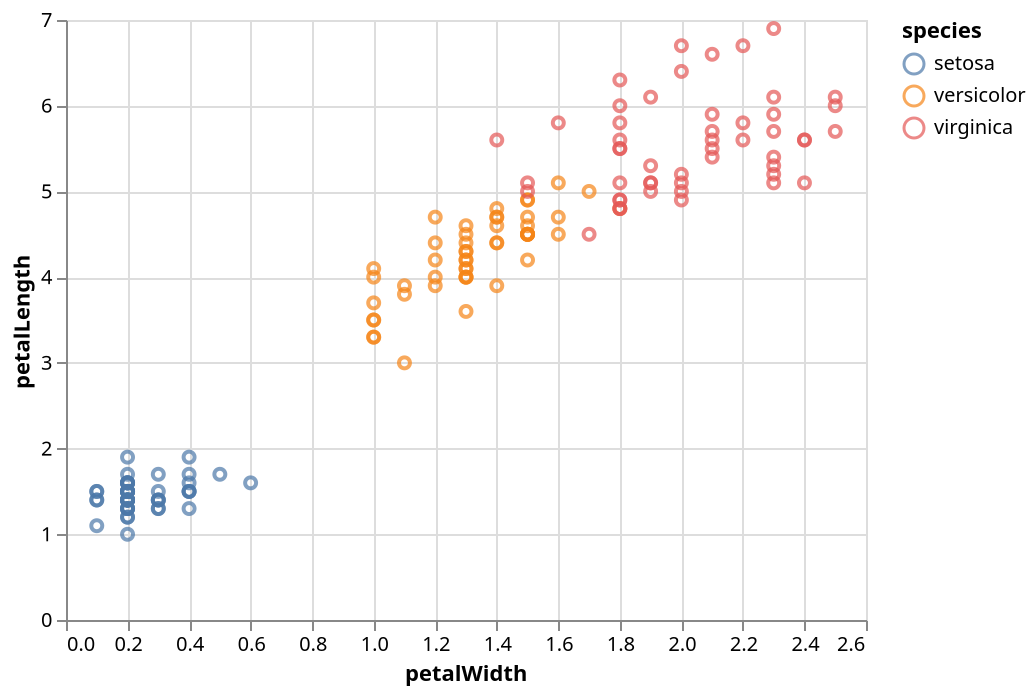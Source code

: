 {"encoding": {"y": {"title": "petalLength", "field": "properties.petalLength", "type": "quantitative"}, "x": {"title": "petalWidth", "field": "properties.petalWidth", "type": "quantitative"}, "color": {"title": "species", "field": "properties.species", "type": "nominal"}}, "$schema": "https://vega.github.io/schema/vega-lite/v2.4.1.json", "data": {"values": {"features": [{"properties": {"petalLength": 1.4, "sepalLength": 5.1, "species": "setosa", "petalWidth": 0.2, "sepalWidth": 3.5}, "geometry": {"coordinates": [125.6, 10.1], "type": "Point"}, "type": "Feature"}, {"properties": {"petalLength": 1.4, "sepalLength": 4.9, "species": "setosa", "petalWidth": 0.2, "sepalWidth": 3.0}, "geometry": {"coordinates": [125.6, 10.1], "type": "Point"}, "type": "Feature"}, {"properties": {"petalLength": 1.3, "sepalLength": 4.7, "species": "setosa", "petalWidth": 0.2, "sepalWidth": 3.2}, "geometry": {"coordinates": [125.6, 10.1], "type": "Point"}, "type": "Feature"}, {"properties": {"petalLength": 1.5, "sepalLength": 4.6, "species": "setosa", "petalWidth": 0.2, "sepalWidth": 3.1}, "geometry": {"coordinates": [125.6, 10.1], "type": "Point"}, "type": "Feature"}, {"properties": {"petalLength": 1.4, "sepalLength": 5.0, "species": "setosa", "petalWidth": 0.2, "sepalWidth": 3.6}, "geometry": {"coordinates": [125.6, 10.1], "type": "Point"}, "type": "Feature"}, {"properties": {"petalLength": 1.7000000000000002, "sepalLength": 5.4, "species": "setosa", "petalWidth": 0.4, "sepalWidth": 3.9}, "geometry": {"coordinates": [125.6, 10.1], "type": "Point"}, "type": "Feature"}, {"properties": {"petalLength": 1.4, "sepalLength": 4.6, "species": "setosa", "petalWidth": 0.30000000000000004, "sepalWidth": 3.4}, "geometry": {"coordinates": [125.6, 10.1], "type": "Point"}, "type": "Feature"}, {"properties": {"petalLength": 1.5, "sepalLength": 5.0, "species": "setosa", "petalWidth": 0.2, "sepalWidth": 3.4}, "geometry": {"coordinates": [125.6, 10.1], "type": "Point"}, "type": "Feature"}, {"properties": {"petalLength": 1.4, "sepalLength": 4.4, "species": "setosa", "petalWidth": 0.2, "sepalWidth": 2.9}, "geometry": {"coordinates": [125.6, 10.1], "type": "Point"}, "type": "Feature"}, {"properties": {"petalLength": 1.5, "sepalLength": 4.9, "species": "setosa", "petalWidth": 0.1, "sepalWidth": 3.1}, "geometry": {"coordinates": [125.6, 10.1], "type": "Point"}, "type": "Feature"}, {"properties": {"petalLength": 1.5, "sepalLength": 5.4, "species": "setosa", "petalWidth": 0.2, "sepalWidth": 3.7}, "geometry": {"coordinates": [125.6, 10.1], "type": "Point"}, "type": "Feature"}, {"properties": {"petalLength": 1.6, "sepalLength": 4.8, "species": "setosa", "petalWidth": 0.2, "sepalWidth": 3.4}, "geometry": {"coordinates": [125.6, 10.1], "type": "Point"}, "type": "Feature"}, {"properties": {"petalLength": 1.4, "sepalLength": 4.8, "species": "setosa", "petalWidth": 0.1, "sepalWidth": 3.0}, "geometry": {"coordinates": [125.6, 10.1], "type": "Point"}, "type": "Feature"}, {"properties": {"petalLength": 1.1, "sepalLength": 4.3, "species": "setosa", "petalWidth": 0.1, "sepalWidth": 3.0}, "geometry": {"coordinates": [125.6, 10.1], "type": "Point"}, "type": "Feature"}, {"properties": {"petalLength": 1.2, "sepalLength": 5.8, "species": "setosa", "petalWidth": 0.2, "sepalWidth": 4.0}, "geometry": {"coordinates": [125.6, 10.1], "type": "Point"}, "type": "Feature"}, {"properties": {"petalLength": 1.5, "sepalLength": 5.7, "species": "setosa", "petalWidth": 0.4, "sepalWidth": 4.4}, "geometry": {"coordinates": [125.6, 10.1], "type": "Point"}, "type": "Feature"}, {"properties": {"petalLength": 1.3, "sepalLength": 5.4, "species": "setosa", "petalWidth": 0.4, "sepalWidth": 3.9}, "geometry": {"coordinates": [125.6, 10.1], "type": "Point"}, "type": "Feature"}, {"properties": {"petalLength": 1.4, "sepalLength": 5.1, "species": "setosa", "petalWidth": 0.30000000000000004, "sepalWidth": 3.5}, "geometry": {"coordinates": [125.6, 10.1], "type": "Point"}, "type": "Feature"}, {"properties": {"petalLength": 1.7000000000000002, "sepalLength": 5.7, "species": "setosa", "petalWidth": 0.30000000000000004, "sepalWidth": 3.8}, "geometry": {"coordinates": [125.6, 10.1], "type": "Point"}, "type": "Feature"}, {"properties": {"petalLength": 1.5, "sepalLength": 5.1, "species": "setosa", "petalWidth": 0.30000000000000004, "sepalWidth": 3.8}, "geometry": {"coordinates": [125.6, 10.1], "type": "Point"}, "type": "Feature"}, {"properties": {"petalLength": 1.7000000000000002, "sepalLength": 5.4, "species": "setosa", "petalWidth": 0.2, "sepalWidth": 3.4}, "geometry": {"coordinates": [125.6, 10.1], "type": "Point"}, "type": "Feature"}, {"properties": {"petalLength": 1.5, "sepalLength": 5.1, "species": "setosa", "petalWidth": 0.4, "sepalWidth": 3.7}, "geometry": {"coordinates": [125.6, 10.1], "type": "Point"}, "type": "Feature"}, {"properties": {"petalLength": 1.0, "sepalLength": 4.6, "species": "setosa", "petalWidth": 0.2, "sepalWidth": 3.6}, "geometry": {"coordinates": [125.6, 10.1], "type": "Point"}, "type": "Feature"}, {"properties": {"petalLength": 1.7000000000000002, "sepalLength": 5.1, "species": "setosa", "petalWidth": 0.5, "sepalWidth": 3.3}, "geometry": {"coordinates": [125.6, 10.1], "type": "Point"}, "type": "Feature"}, {"properties": {"petalLength": 1.9, "sepalLength": 4.8, "species": "setosa", "petalWidth": 0.2, "sepalWidth": 3.4}, "geometry": {"coordinates": [125.6, 10.1], "type": "Point"}, "type": "Feature"}, {"properties": {"petalLength": 1.6, "sepalLength": 5.0, "species": "setosa", "petalWidth": 0.2, "sepalWidth": 3.0}, "geometry": {"coordinates": [125.6, 10.1], "type": "Point"}, "type": "Feature"}, {"properties": {"petalLength": 1.6, "sepalLength": 5.0, "species": "setosa", "petalWidth": 0.4, "sepalWidth": 3.4}, "geometry": {"coordinates": [125.6, 10.1], "type": "Point"}, "type": "Feature"}, {"properties": {"petalLength": 1.5, "sepalLength": 5.2, "species": "setosa", "petalWidth": 0.2, "sepalWidth": 3.5}, "geometry": {"coordinates": [125.6, 10.1], "type": "Point"}, "type": "Feature"}, {"properties": {"petalLength": 1.4, "sepalLength": 5.2, "species": "setosa", "petalWidth": 0.2, "sepalWidth": 3.4}, "geometry": {"coordinates": [125.6, 10.1], "type": "Point"}, "type": "Feature"}, {"properties": {"petalLength": 1.6, "sepalLength": 4.7, "species": "setosa", "petalWidth": 0.2, "sepalWidth": 3.2}, "geometry": {"coordinates": [125.6, 10.1], "type": "Point"}, "type": "Feature"}, {"properties": {"petalLength": 1.6, "sepalLength": 4.8, "species": "setosa", "petalWidth": 0.2, "sepalWidth": 3.1}, "geometry": {"coordinates": [125.6, 10.1], "type": "Point"}, "type": "Feature"}, {"properties": {"petalLength": 1.5, "sepalLength": 5.4, "species": "setosa", "petalWidth": 0.4, "sepalWidth": 3.4}, "geometry": {"coordinates": [125.6, 10.1], "type": "Point"}, "type": "Feature"}, {"properties": {"petalLength": 1.5, "sepalLength": 5.2, "species": "setosa", "petalWidth": 0.1, "sepalWidth": 4.1}, "geometry": {"coordinates": [125.6, 10.1], "type": "Point"}, "type": "Feature"}, {"properties": {"petalLength": 1.4, "sepalLength": 5.5, "species": "setosa", "petalWidth": 0.2, "sepalWidth": 4.2}, "geometry": {"coordinates": [125.6, 10.1], "type": "Point"}, "type": "Feature"}, {"properties": {"petalLength": 1.5, "sepalLength": 4.9, "species": "setosa", "petalWidth": 0.2, "sepalWidth": 3.1}, "geometry": {"coordinates": [125.6, 10.1], "type": "Point"}, "type": "Feature"}, {"properties": {"petalLength": 1.2, "sepalLength": 5.0, "species": "setosa", "petalWidth": 0.2, "sepalWidth": 3.2}, "geometry": {"coordinates": [125.6, 10.1], "type": "Point"}, "type": "Feature"}, {"properties": {"petalLength": 1.3, "sepalLength": 5.5, "species": "setosa", "petalWidth": 0.2, "sepalWidth": 3.5}, "geometry": {"coordinates": [125.6, 10.1], "type": "Point"}, "type": "Feature"}, {"properties": {"petalLength": 1.4, "sepalLength": 4.9, "species": "setosa", "petalWidth": 0.1, "sepalWidth": 3.6}, "geometry": {"coordinates": [125.6, 10.1], "type": "Point"}, "type": "Feature"}, {"properties": {"petalLength": 1.3, "sepalLength": 4.4, "species": "setosa", "petalWidth": 0.2, "sepalWidth": 3.0}, "geometry": {"coordinates": [125.6, 10.1], "type": "Point"}, "type": "Feature"}, {"properties": {"petalLength": 1.5, "sepalLength": 5.1, "species": "setosa", "petalWidth": 0.2, "sepalWidth": 3.4}, "geometry": {"coordinates": [125.6, 10.1], "type": "Point"}, "type": "Feature"}, {"properties": {"petalLength": 1.3, "sepalLength": 5.0, "species": "setosa", "petalWidth": 0.30000000000000004, "sepalWidth": 3.5}, "geometry": {"coordinates": [125.6, 10.1], "type": "Point"}, "type": "Feature"}, {"properties": {"petalLength": 1.3, "sepalLength": 4.5, "species": "setosa", "petalWidth": 0.30000000000000004, "sepalWidth": 2.3}, "geometry": {"coordinates": [125.6, 10.1], "type": "Point"}, "type": "Feature"}, {"properties": {"petalLength": 1.3, "sepalLength": 4.4, "species": "setosa", "petalWidth": 0.2, "sepalWidth": 3.2}, "geometry": {"coordinates": [125.6, 10.1], "type": "Point"}, "type": "Feature"}, {"properties": {"petalLength": 1.6, "sepalLength": 5.0, "species": "setosa", "petalWidth": 0.6000000000000001, "sepalWidth": 3.5}, "geometry": {"coordinates": [125.6, 10.1], "type": "Point"}, "type": "Feature"}, {"properties": {"petalLength": 1.9, "sepalLength": 5.1, "species": "setosa", "petalWidth": 0.4, "sepalWidth": 3.8}, "geometry": {"coordinates": [125.6, 10.1], "type": "Point"}, "type": "Feature"}, {"properties": {"petalLength": 1.4, "sepalLength": 4.8, "species": "setosa", "petalWidth": 0.30000000000000004, "sepalWidth": 3.0}, "geometry": {"coordinates": [125.6, 10.1], "type": "Point"}, "type": "Feature"}, {"properties": {"petalLength": 1.6, "sepalLength": 5.1, "species": "setosa", "petalWidth": 0.2, "sepalWidth": 3.8}, "geometry": {"coordinates": [125.6, 10.1], "type": "Point"}, "type": "Feature"}, {"properties": {"petalLength": 1.4, "sepalLength": 4.6, "species": "setosa", "petalWidth": 0.2, "sepalWidth": 3.2}, "geometry": {"coordinates": [125.6, 10.1], "type": "Point"}, "type": "Feature"}, {"properties": {"petalLength": 1.5, "sepalLength": 5.3, "species": "setosa", "petalWidth": 0.2, "sepalWidth": 3.7}, "geometry": {"coordinates": [125.6, 10.1], "type": "Point"}, "type": "Feature"}, {"properties": {"petalLength": 1.4, "sepalLength": 5.0, "species": "setosa", "petalWidth": 0.2, "sepalWidth": 3.3}, "geometry": {"coordinates": [125.6, 10.1], "type": "Point"}, "type": "Feature"}, {"properties": {"petalLength": 4.7, "sepalLength": 7.0, "species": "versicolor", "petalWidth": 1.4, "sepalWidth": 3.2}, "geometry": {"coordinates": [125.6, 10.1], "type": "Point"}, "type": "Feature"}, {"properties": {"petalLength": 4.5, "sepalLength": 6.4, "species": "versicolor", "petalWidth": 1.5, "sepalWidth": 3.2}, "geometry": {"coordinates": [125.6, 10.1], "type": "Point"}, "type": "Feature"}, {"properties": {"petalLength": 4.9, "sepalLength": 6.9, "species": "versicolor", "petalWidth": 1.5, "sepalWidth": 3.1}, "geometry": {"coordinates": [125.6, 10.1], "type": "Point"}, "type": "Feature"}, {"properties": {"petalLength": 4.0, "sepalLength": 5.5, "species": "versicolor", "petalWidth": 1.3, "sepalWidth": 2.3}, "geometry": {"coordinates": [125.6, 10.1], "type": "Point"}, "type": "Feature"}, {"properties": {"petalLength": 4.6, "sepalLength": 6.5, "species": "versicolor", "petalWidth": 1.5, "sepalWidth": 2.8}, "geometry": {"coordinates": [125.6, 10.1], "type": "Point"}, "type": "Feature"}, {"properties": {"petalLength": 4.5, "sepalLength": 5.7, "species": "versicolor", "petalWidth": 1.3, "sepalWidth": 2.8}, "geometry": {"coordinates": [125.6, 10.1], "type": "Point"}, "type": "Feature"}, {"properties": {"petalLength": 4.7, "sepalLength": 6.3, "species": "versicolor", "petalWidth": 1.6, "sepalWidth": 3.3}, "geometry": {"coordinates": [125.6, 10.1], "type": "Point"}, "type": "Feature"}, {"properties": {"petalLength": 3.3, "sepalLength": 4.9, "species": "versicolor", "petalWidth": 1.0, "sepalWidth": 2.4}, "geometry": {"coordinates": [125.6, 10.1], "type": "Point"}, "type": "Feature"}, {"properties": {"petalLength": 4.6, "sepalLength": 6.6, "species": "versicolor", "petalWidth": 1.3, "sepalWidth": 2.9}, "geometry": {"coordinates": [125.6, 10.1], "type": "Point"}, "type": "Feature"}, {"properties": {"petalLength": 3.9, "sepalLength": 5.2, "species": "versicolor", "petalWidth": 1.4, "sepalWidth": 2.7}, "geometry": {"coordinates": [125.6, 10.1], "type": "Point"}, "type": "Feature"}, {"properties": {"petalLength": 3.5, "sepalLength": 5.0, "species": "versicolor", "petalWidth": 1.0, "sepalWidth": 2.0}, "geometry": {"coordinates": [125.6, 10.1], "type": "Point"}, "type": "Feature"}, {"properties": {"petalLength": 4.2, "sepalLength": 5.9, "species": "versicolor", "petalWidth": 1.5, "sepalWidth": 3.0}, "geometry": {"coordinates": [125.6, 10.1], "type": "Point"}, "type": "Feature"}, {"properties": {"petalLength": 4.0, "sepalLength": 6.0, "species": "versicolor", "petalWidth": 1.0, "sepalWidth": 2.2}, "geometry": {"coordinates": [125.6, 10.1], "type": "Point"}, "type": "Feature"}, {"properties": {"petalLength": 4.7, "sepalLength": 6.1, "species": "versicolor", "petalWidth": 1.4, "sepalWidth": 2.9}, "geometry": {"coordinates": [125.6, 10.1], "type": "Point"}, "type": "Feature"}, {"properties": {"petalLength": 3.6, "sepalLength": 5.6, "species": "versicolor", "petalWidth": 1.3, "sepalWidth": 2.9}, "geometry": {"coordinates": [125.6, 10.1], "type": "Point"}, "type": "Feature"}, {"properties": {"petalLength": 4.4, "sepalLength": 6.7, "species": "versicolor", "petalWidth": 1.4, "sepalWidth": 3.1}, "geometry": {"coordinates": [125.6, 10.1], "type": "Point"}, "type": "Feature"}, {"properties": {"petalLength": 4.5, "sepalLength": 5.6, "species": "versicolor", "petalWidth": 1.5, "sepalWidth": 3.0}, "geometry": {"coordinates": [125.6, 10.1], "type": "Point"}, "type": "Feature"}, {"properties": {"petalLength": 4.1, "sepalLength": 5.8, "species": "versicolor", "petalWidth": 1.0, "sepalWidth": 2.7}, "geometry": {"coordinates": [125.6, 10.1], "type": "Point"}, "type": "Feature"}, {"properties": {"petalLength": 4.5, "sepalLength": 6.2, "species": "versicolor", "petalWidth": 1.5, "sepalWidth": 2.2}, "geometry": {"coordinates": [125.6, 10.1], "type": "Point"}, "type": "Feature"}, {"properties": {"petalLength": 3.9, "sepalLength": 5.6, "species": "versicolor", "petalWidth": 1.1, "sepalWidth": 2.5}, "geometry": {"coordinates": [125.6, 10.1], "type": "Point"}, "type": "Feature"}, {"properties": {"petalLength": 4.8, "sepalLength": 5.9, "species": "versicolor", "petalWidth": 1.8, "sepalWidth": 3.2}, "geometry": {"coordinates": [125.6, 10.1], "type": "Point"}, "type": "Feature"}, {"properties": {"petalLength": 4.0, "sepalLength": 6.1, "species": "versicolor", "petalWidth": 1.3, "sepalWidth": 2.8}, "geometry": {"coordinates": [125.6, 10.1], "type": "Point"}, "type": "Feature"}, {"properties": {"petalLength": 4.9, "sepalLength": 6.3, "species": "versicolor", "petalWidth": 1.5, "sepalWidth": 2.5}, "geometry": {"coordinates": [125.6, 10.1], "type": "Point"}, "type": "Feature"}, {"properties": {"petalLength": 4.7, "sepalLength": 6.1, "species": "versicolor", "petalWidth": 1.2, "sepalWidth": 2.8}, "geometry": {"coordinates": [125.6, 10.1], "type": "Point"}, "type": "Feature"}, {"properties": {"petalLength": 4.3, "sepalLength": 6.4, "species": "versicolor", "petalWidth": 1.3, "sepalWidth": 2.9}, "geometry": {"coordinates": [125.6, 10.1], "type": "Point"}, "type": "Feature"}, {"properties": {"petalLength": 4.4, "sepalLength": 6.6, "species": "versicolor", "petalWidth": 1.4, "sepalWidth": 3.0}, "geometry": {"coordinates": [125.6, 10.1], "type": "Point"}, "type": "Feature"}, {"properties": {"petalLength": 4.8, "sepalLength": 6.8, "species": "versicolor", "petalWidth": 1.4, "sepalWidth": 2.8}, "geometry": {"coordinates": [125.6, 10.1], "type": "Point"}, "type": "Feature"}, {"properties": {"petalLength": 5.0, "sepalLength": 6.7, "species": "versicolor", "petalWidth": 1.7000000000000002, "sepalWidth": 3.0}, "geometry": {"coordinates": [125.6, 10.1], "type": "Point"}, "type": "Feature"}, {"properties": {"petalLength": 4.5, "sepalLength": 6.0, "species": "versicolor", "petalWidth": 1.5, "sepalWidth": 2.9}, "geometry": {"coordinates": [125.6, 10.1], "type": "Point"}, "type": "Feature"}, {"properties": {"petalLength": 3.5, "sepalLength": 5.7, "species": "versicolor", "petalWidth": 1.0, "sepalWidth": 2.6}, "geometry": {"coordinates": [125.6, 10.1], "type": "Point"}, "type": "Feature"}, {"properties": {"petalLength": 3.8, "sepalLength": 5.5, "species": "versicolor", "petalWidth": 1.1, "sepalWidth": 2.4}, "geometry": {"coordinates": [125.6, 10.1], "type": "Point"}, "type": "Feature"}, {"properties": {"petalLength": 3.7, "sepalLength": 5.5, "species": "versicolor", "petalWidth": 1.0, "sepalWidth": 2.4}, "geometry": {"coordinates": [125.6, 10.1], "type": "Point"}, "type": "Feature"}, {"properties": {"petalLength": 3.9, "sepalLength": 5.8, "species": "versicolor", "petalWidth": 1.2, "sepalWidth": 2.7}, "geometry": {"coordinates": [125.6, 10.1], "type": "Point"}, "type": "Feature"}, {"properties": {"petalLength": 5.1, "sepalLength": 6.0, "species": "versicolor", "petalWidth": 1.6, "sepalWidth": 2.7}, "geometry": {"coordinates": [125.6, 10.1], "type": "Point"}, "type": "Feature"}, {"properties": {"petalLength": 4.5, "sepalLength": 5.4, "species": "versicolor", "petalWidth": 1.5, "sepalWidth": 3.0}, "geometry": {"coordinates": [125.6, 10.1], "type": "Point"}, "type": "Feature"}, {"properties": {"petalLength": 4.5, "sepalLength": 6.0, "species": "versicolor", "petalWidth": 1.6, "sepalWidth": 3.4}, "geometry": {"coordinates": [125.6, 10.1], "type": "Point"}, "type": "Feature"}, {"properties": {"petalLength": 4.7, "sepalLength": 6.7, "species": "versicolor", "petalWidth": 1.5, "sepalWidth": 3.1}, "geometry": {"coordinates": [125.6, 10.1], "type": "Point"}, "type": "Feature"}, {"properties": {"petalLength": 4.4, "sepalLength": 6.3, "species": "versicolor", "petalWidth": 1.3, "sepalWidth": 2.3}, "geometry": {"coordinates": [125.6, 10.1], "type": "Point"}, "type": "Feature"}, {"properties": {"petalLength": 4.1, "sepalLength": 5.6, "species": "versicolor", "petalWidth": 1.3, "sepalWidth": 3.0}, "geometry": {"coordinates": [125.6, 10.1], "type": "Point"}, "type": "Feature"}, {"properties": {"petalLength": 4.0, "sepalLength": 5.5, "species": "versicolor", "petalWidth": 1.3, "sepalWidth": 2.5}, "geometry": {"coordinates": [125.6, 10.1], "type": "Point"}, "type": "Feature"}, {"properties": {"petalLength": 4.4, "sepalLength": 5.5, "species": "versicolor", "petalWidth": 1.2, "sepalWidth": 2.6}, "geometry": {"coordinates": [125.6, 10.1], "type": "Point"}, "type": "Feature"}, {"properties": {"petalLength": 4.6, "sepalLength": 6.1, "species": "versicolor", "petalWidth": 1.4, "sepalWidth": 3.0}, "geometry": {"coordinates": [125.6, 10.1], "type": "Point"}, "type": "Feature"}, {"properties": {"petalLength": 4.0, "sepalLength": 5.8, "species": "versicolor", "petalWidth": 1.2, "sepalWidth": 2.6}, "geometry": {"coordinates": [125.6, 10.1], "type": "Point"}, "type": "Feature"}, {"properties": {"petalLength": 3.3, "sepalLength": 5.0, "species": "versicolor", "petalWidth": 1.0, "sepalWidth": 2.3}, "geometry": {"coordinates": [125.6, 10.1], "type": "Point"}, "type": "Feature"}, {"properties": {"petalLength": 4.2, "sepalLength": 5.6, "species": "versicolor", "petalWidth": 1.3, "sepalWidth": 2.7}, "geometry": {"coordinates": [125.6, 10.1], "type": "Point"}, "type": "Feature"}, {"properties": {"petalLength": 4.2, "sepalLength": 5.7, "species": "versicolor", "petalWidth": 1.2, "sepalWidth": 3.0}, "geometry": {"coordinates": [125.6, 10.1], "type": "Point"}, "type": "Feature"}, {"properties": {"petalLength": 4.2, "sepalLength": 5.7, "species": "versicolor", "petalWidth": 1.3, "sepalWidth": 2.9}, "geometry": {"coordinates": [125.6, 10.1], "type": "Point"}, "type": "Feature"}, {"properties": {"petalLength": 4.3, "sepalLength": 6.2, "species": "versicolor", "petalWidth": 1.3, "sepalWidth": 2.9}, "geometry": {"coordinates": [125.6, 10.1], "type": "Point"}, "type": "Feature"}, {"properties": {"petalLength": 3.0, "sepalLength": 5.1, "species": "versicolor", "petalWidth": 1.1, "sepalWidth": 2.5}, "geometry": {"coordinates": [125.6, 10.1], "type": "Point"}, "type": "Feature"}, {"properties": {"petalLength": 4.1, "sepalLength": 5.7, "species": "versicolor", "petalWidth": 1.3, "sepalWidth": 2.8}, "geometry": {"coordinates": [125.6, 10.1], "type": "Point"}, "type": "Feature"}, {"properties": {"petalLength": 6.0, "sepalLength": 6.3, "species": "virginica", "petalWidth": 2.5, "sepalWidth": 3.3}, "geometry": {"coordinates": [125.6, 10.1], "type": "Point"}, "type": "Feature"}, {"properties": {"petalLength": 5.1, "sepalLength": 5.8, "species": "virginica", "petalWidth": 1.9, "sepalWidth": 2.7}, "geometry": {"coordinates": [125.6, 10.1], "type": "Point"}, "type": "Feature"}, {"properties": {"petalLength": 5.9, "sepalLength": 7.1, "species": "virginica", "petalWidth": 2.1, "sepalWidth": 3.0}, "geometry": {"coordinates": [125.6, 10.1], "type": "Point"}, "type": "Feature"}, {"properties": {"petalLength": 5.6, "sepalLength": 6.3, "species": "virginica", "petalWidth": 1.8, "sepalWidth": 2.9}, "geometry": {"coordinates": [125.6, 10.1], "type": "Point"}, "type": "Feature"}, {"properties": {"petalLength": 5.8, "sepalLength": 6.5, "species": "virginica", "petalWidth": 2.2, "sepalWidth": 3.0}, "geometry": {"coordinates": [125.6, 10.1], "type": "Point"}, "type": "Feature"}, {"properties": {"petalLength": 6.6, "sepalLength": 7.6, "species": "virginica", "petalWidth": 2.1, "sepalWidth": 3.0}, "geometry": {"coordinates": [125.6, 10.1], "type": "Point"}, "type": "Feature"}, {"properties": {"petalLength": 4.5, "sepalLength": 4.9, "species": "virginica", "petalWidth": 1.7000000000000002, "sepalWidth": 2.5}, "geometry": {"coordinates": [125.6, 10.1], "type": "Point"}, "type": "Feature"}, {"properties": {"petalLength": 6.3, "sepalLength": 7.3, "species": "virginica", "petalWidth": 1.8, "sepalWidth": 2.9}, "geometry": {"coordinates": [125.6, 10.1], "type": "Point"}, "type": "Feature"}, {"properties": {"petalLength": 5.8, "sepalLength": 6.7, "species": "virginica", "petalWidth": 1.8, "sepalWidth": 2.5}, "geometry": {"coordinates": [125.6, 10.1], "type": "Point"}, "type": "Feature"}, {"properties": {"petalLength": 6.1, "sepalLength": 7.2, "species": "virginica", "petalWidth": 2.5, "sepalWidth": 3.6}, "geometry": {"coordinates": [125.6, 10.1], "type": "Point"}, "type": "Feature"}, {"properties": {"petalLength": 5.1, "sepalLength": 6.5, "species": "virginica", "petalWidth": 2.0, "sepalWidth": 3.2}, "geometry": {"coordinates": [125.6, 10.1], "type": "Point"}, "type": "Feature"}, {"properties": {"petalLength": 5.3, "sepalLength": 6.4, "species": "virginica", "petalWidth": 1.9, "sepalWidth": 2.7}, "geometry": {"coordinates": [125.6, 10.1], "type": "Point"}, "type": "Feature"}, {"properties": {"petalLength": 5.5, "sepalLength": 6.8, "species": "virginica", "petalWidth": 2.1, "sepalWidth": 3.0}, "geometry": {"coordinates": [125.6, 10.1], "type": "Point"}, "type": "Feature"}, {"properties": {"petalLength": 5.0, "sepalLength": 5.7, "species": "virginica", "petalWidth": 2.0, "sepalWidth": 2.5}, "geometry": {"coordinates": [125.6, 10.1], "type": "Point"}, "type": "Feature"}, {"properties": {"petalLength": 5.1, "sepalLength": 5.8, "species": "virginica", "petalWidth": 2.4, "sepalWidth": 2.8}, "geometry": {"coordinates": [125.6, 10.1], "type": "Point"}, "type": "Feature"}, {"properties": {"petalLength": 5.3, "sepalLength": 6.4, "species": "virginica", "petalWidth": 2.3, "sepalWidth": 3.2}, "geometry": {"coordinates": [125.6, 10.1], "type": "Point"}, "type": "Feature"}, {"properties": {"petalLength": 5.5, "sepalLength": 6.5, "species": "virginica", "petalWidth": 1.8, "sepalWidth": 3.0}, "geometry": {"coordinates": [125.6, 10.1], "type": "Point"}, "type": "Feature"}, {"properties": {"petalLength": 6.7, "sepalLength": 7.7, "species": "virginica", "petalWidth": 2.2, "sepalWidth": 3.8}, "geometry": {"coordinates": [125.6, 10.1], "type": "Point"}, "type": "Feature"}, {"properties": {"petalLength": 6.9, "sepalLength": 7.7, "species": "virginica", "petalWidth": 2.3, "sepalWidth": 2.6}, "geometry": {"coordinates": [125.6, 10.1], "type": "Point"}, "type": "Feature"}, {"properties": {"petalLength": 5.0, "sepalLength": 6.0, "species": "virginica", "petalWidth": 1.5, "sepalWidth": 2.2}, "geometry": {"coordinates": [125.6, 10.1], "type": "Point"}, "type": "Feature"}, {"properties": {"petalLength": 5.7, "sepalLength": 6.9, "species": "virginica", "petalWidth": 2.3, "sepalWidth": 3.2}, "geometry": {"coordinates": [125.6, 10.1], "type": "Point"}, "type": "Feature"}, {"properties": {"petalLength": 4.9, "sepalLength": 5.6, "species": "virginica", "petalWidth": 2.0, "sepalWidth": 2.8}, "geometry": {"coordinates": [125.6, 10.1], "type": "Point"}, "type": "Feature"}, {"properties": {"petalLength": 6.7, "sepalLength": 7.7, "species": "virginica", "petalWidth": 2.0, "sepalWidth": 2.8}, "geometry": {"coordinates": [125.6, 10.1], "type": "Point"}, "type": "Feature"}, {"properties": {"petalLength": 4.9, "sepalLength": 6.3, "species": "virginica", "petalWidth": 1.8, "sepalWidth": 2.7}, "geometry": {"coordinates": [125.6, 10.1], "type": "Point"}, "type": "Feature"}, {"properties": {"petalLength": 5.7, "sepalLength": 6.7, "species": "virginica", "petalWidth": 2.1, "sepalWidth": 3.3}, "geometry": {"coordinates": [125.6, 10.1], "type": "Point"}, "type": "Feature"}, {"properties": {"petalLength": 6.0, "sepalLength": 7.2, "species": "virginica", "petalWidth": 1.8, "sepalWidth": 3.2}, "geometry": {"coordinates": [125.6, 10.1], "type": "Point"}, "type": "Feature"}, {"properties": {"petalLength": 4.8, "sepalLength": 6.2, "species": "virginica", "petalWidth": 1.8, "sepalWidth": 2.8}, "geometry": {"coordinates": [125.6, 10.1], "type": "Point"}, "type": "Feature"}, {"properties": {"petalLength": 4.9, "sepalLength": 6.1, "species": "virginica", "petalWidth": 1.8, "sepalWidth": 3.0}, "geometry": {"coordinates": [125.6, 10.1], "type": "Point"}, "type": "Feature"}, {"properties": {"petalLength": 5.6, "sepalLength": 6.4, "species": "virginica", "petalWidth": 2.1, "sepalWidth": 2.8}, "geometry": {"coordinates": [125.6, 10.1], "type": "Point"}, "type": "Feature"}, {"properties": {"petalLength": 5.8, "sepalLength": 7.2, "species": "virginica", "petalWidth": 1.6, "sepalWidth": 3.0}, "geometry": {"coordinates": [125.6, 10.1], "type": "Point"}, "type": "Feature"}, {"properties": {"petalLength": 6.1, "sepalLength": 7.4, "species": "virginica", "petalWidth": 1.9, "sepalWidth": 2.8}, "geometry": {"coordinates": [125.6, 10.1], "type": "Point"}, "type": "Feature"}, {"properties": {"petalLength": 6.4, "sepalLength": 7.9, "species": "virginica", "petalWidth": 2.0, "sepalWidth": 3.8}, "geometry": {"coordinates": [125.6, 10.1], "type": "Point"}, "type": "Feature"}, {"properties": {"petalLength": 5.6, "sepalLength": 6.4, "species": "virginica", "petalWidth": 2.2, "sepalWidth": 2.8}, "geometry": {"coordinates": [125.6, 10.1], "type": "Point"}, "type": "Feature"}, {"properties": {"petalLength": 5.1, "sepalLength": 6.3, "species": "virginica", "petalWidth": 1.5, "sepalWidth": 2.8}, "geometry": {"coordinates": [125.6, 10.1], "type": "Point"}, "type": "Feature"}, {"properties": {"petalLength": 5.6, "sepalLength": 6.1, "species": "virginica", "petalWidth": 1.4, "sepalWidth": 2.6}, "geometry": {"coordinates": [125.6, 10.1], "type": "Point"}, "type": "Feature"}, {"properties": {"petalLength": 6.1, "sepalLength": 7.7, "species": "virginica", "petalWidth": 2.3, "sepalWidth": 3.0}, "geometry": {"coordinates": [125.6, 10.1], "type": "Point"}, "type": "Feature"}, {"properties": {"petalLength": 5.6, "sepalLength": 6.3, "species": "virginica", "petalWidth": 2.4, "sepalWidth": 3.4}, "geometry": {"coordinates": [125.6, 10.1], "type": "Point"}, "type": "Feature"}, {"properties": {"petalLength": 5.5, "sepalLength": 6.4, "species": "virginica", "petalWidth": 1.8, "sepalWidth": 3.1}, "geometry": {"coordinates": [125.6, 10.1], "type": "Point"}, "type": "Feature"}, {"properties": {"petalLength": 4.8, "sepalLength": 6.0, "species": "virginica", "petalWidth": 1.8, "sepalWidth": 3.0}, "geometry": {"coordinates": [125.6, 10.1], "type": "Point"}, "type": "Feature"}, {"properties": {"petalLength": 5.4, "sepalLength": 6.9, "species": "virginica", "petalWidth": 2.1, "sepalWidth": 3.1}, "geometry": {"coordinates": [125.6, 10.1], "type": "Point"}, "type": "Feature"}, {"properties": {"petalLength": 5.6, "sepalLength": 6.7, "species": "virginica", "petalWidth": 2.4, "sepalWidth": 3.1}, "geometry": {"coordinates": [125.6, 10.1], "type": "Point"}, "type": "Feature"}, {"properties": {"petalLength": 5.1, "sepalLength": 6.9, "species": "virginica", "petalWidth": 2.3, "sepalWidth": 3.1}, "geometry": {"coordinates": [125.6, 10.1], "type": "Point"}, "type": "Feature"}, {"properties": {"petalLength": 5.1, "sepalLength": 5.8, "species": "virginica", "petalWidth": 1.9, "sepalWidth": 2.7}, "geometry": {"coordinates": [125.6, 10.1], "type": "Point"}, "type": "Feature"}, {"properties": {"petalLength": 5.9, "sepalLength": 6.8, "species": "virginica", "petalWidth": 2.3, "sepalWidth": 3.2}, "geometry": {"coordinates": [125.6, 10.1], "type": "Point"}, "type": "Feature"}, {"properties": {"petalLength": 5.7, "sepalLength": 6.7, "species": "virginica", "petalWidth": 2.5, "sepalWidth": 3.3}, "geometry": {"coordinates": [125.6, 10.1], "type": "Point"}, "type": "Feature"}, {"properties": {"petalLength": 5.2, "sepalLength": 6.7, "species": "virginica", "petalWidth": 2.3, "sepalWidth": 3.0}, "geometry": {"coordinates": [125.6, 10.1], "type": "Point"}, "type": "Feature"}, {"properties": {"petalLength": 5.0, "sepalLength": 6.3, "species": "virginica", "petalWidth": 1.9, "sepalWidth": 2.5}, "geometry": {"coordinates": [125.6, 10.1], "type": "Point"}, "type": "Feature"}, {"properties": {"petalLength": 5.2, "sepalLength": 6.5, "species": "virginica", "petalWidth": 2.0, "sepalWidth": 3.0}, "geometry": {"coordinates": [125.6, 10.1], "type": "Point"}, "type": "Feature"}, {"properties": {"petalLength": 5.4, "sepalLength": 6.2, "species": "virginica", "petalWidth": 2.3, "sepalWidth": 3.4}, "geometry": {"coordinates": [125.6, 10.1], "type": "Point"}, "type": "Feature"}, {"properties": {"petalLength": 5.1, "sepalLength": 5.9, "species": "virginica", "petalWidth": 1.8, "sepalWidth": 3.0}, "geometry": {"coordinates": [125.6, 10.1], "type": "Point"}, "type": "Feature"}], "type": "FeatureCollection"}, "format": {"type": "json", "property": "features"}}, "selection": {"selector028": {"encodings": ["x", "y"], "type": "interval", "bind": "scales"}}, "config": {"view": {"height": 300, "width": 400}}, "mark": "point"}
